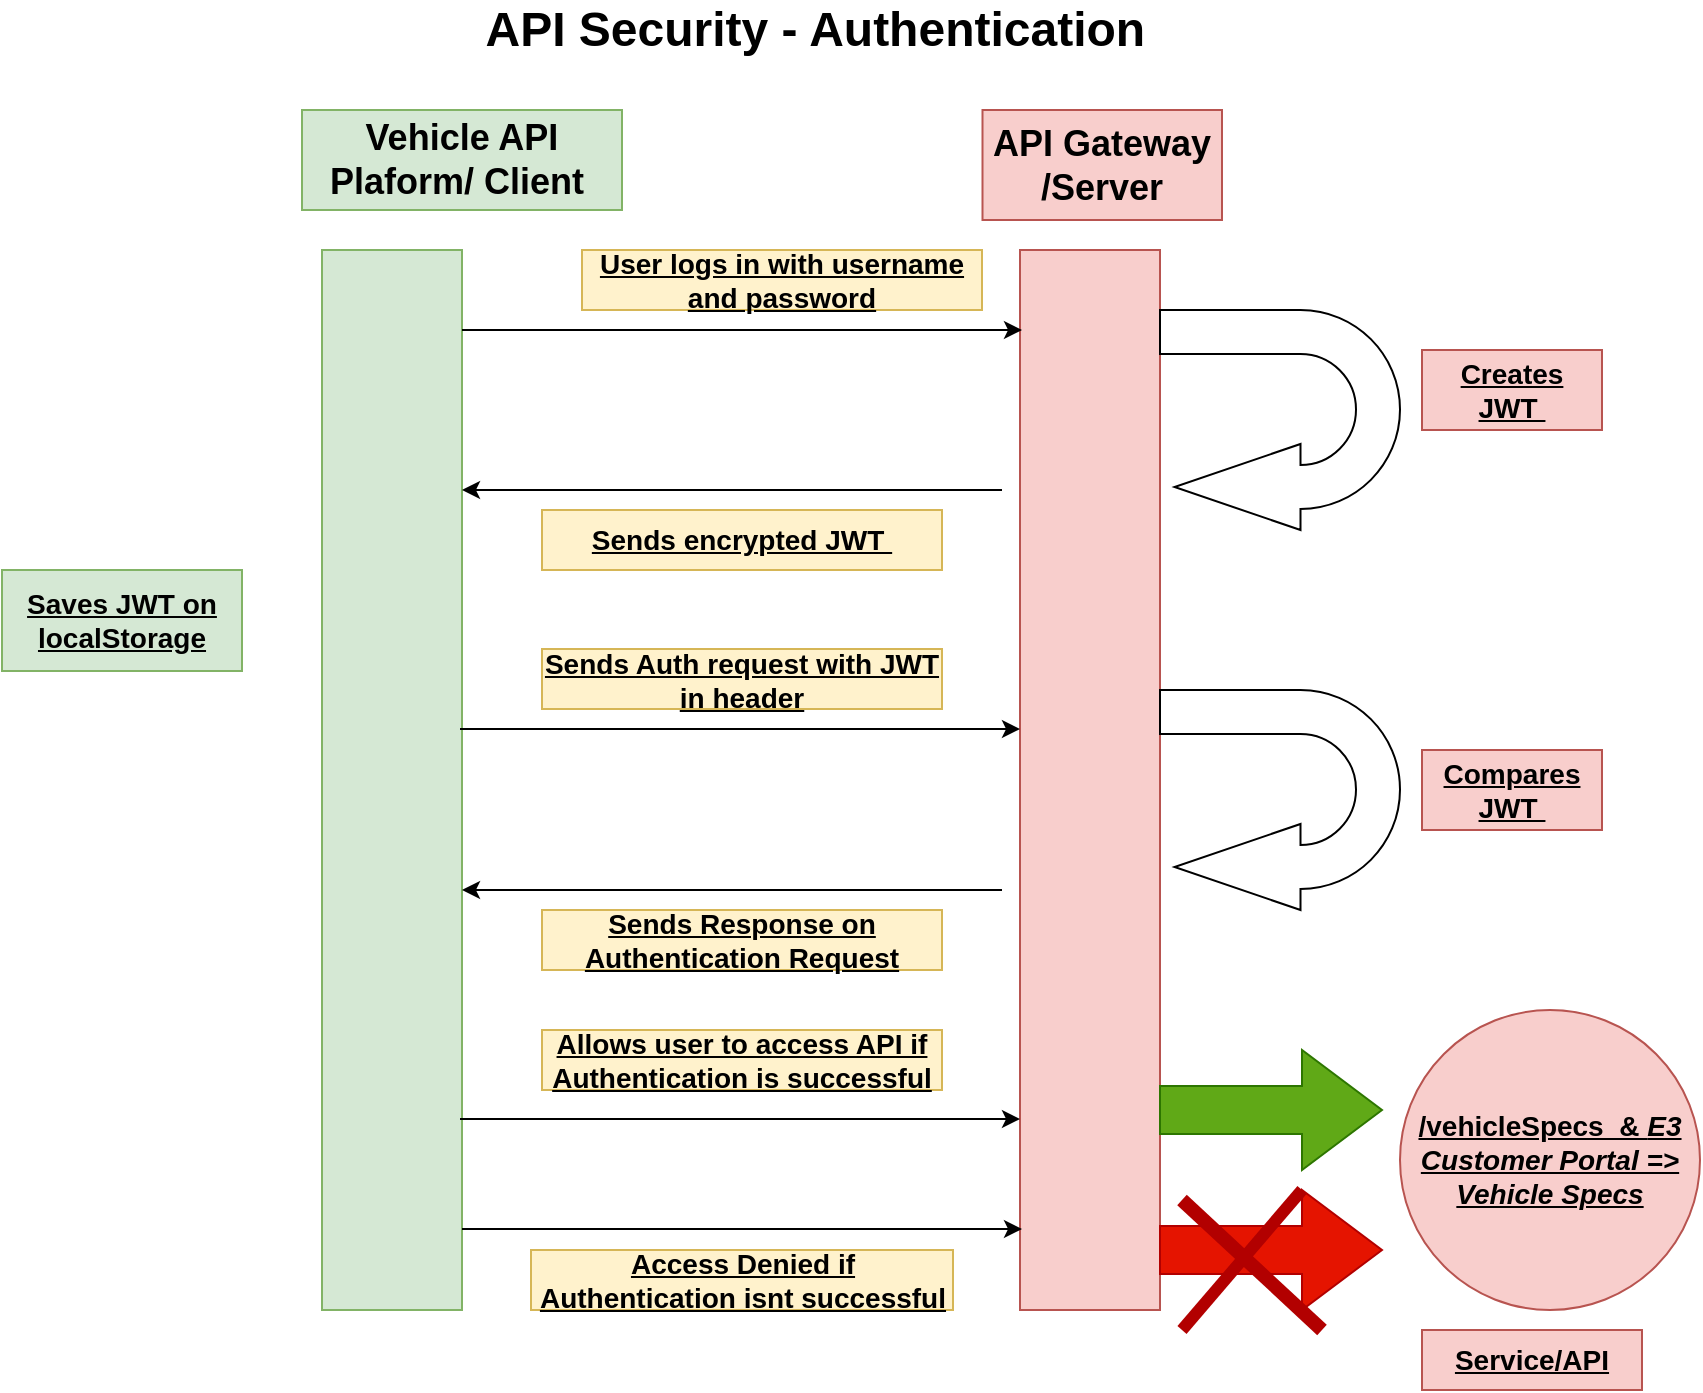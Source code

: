 <mxfile version="24.1.0" type="github">
  <diagram name="Page-1" id="UNUDo0O3_mLKlrL9Lq1i">
    <mxGraphModel dx="2279" dy="679" grid="1" gridSize="10" guides="1" tooltips="1" connect="1" arrows="1" fold="1" page="1" pageScale="1" pageWidth="850" pageHeight="1100" math="0" shadow="0">
      <root>
        <mxCell id="0" />
        <mxCell id="1" parent="0" />
        <mxCell id="A4L2Zy4J4G8Mrj_-fiLB-4" value="" style="html=1;points=[[0,0,0,0,5],[0,1,0,0,-5],[1,0,0,0,5],[1,1,0,0,-5]];perimeter=orthogonalPerimeter;outlineConnect=0;targetShapes=umlLifeline;portConstraint=eastwest;newEdgeStyle={&quot;curved&quot;:0,&quot;rounded&quot;:0};fillColor=#d5e8d4;strokeColor=#82b366;" vertex="1" parent="1">
          <mxGeometry x="80" y="135" width="70" height="530" as="geometry" />
        </mxCell>
        <mxCell id="A4L2Zy4J4G8Mrj_-fiLB-5" value="" style="html=1;points=[[0,0,0,0,5],[0,1,0,0,-5],[1,0,0,0,5],[1,1,0,0,-5]];perimeter=orthogonalPerimeter;outlineConnect=0;targetShapes=umlLifeline;portConstraint=eastwest;newEdgeStyle={&quot;curved&quot;:0,&quot;rounded&quot;:0};fillColor=#f8cecc;strokeColor=#b85450;" vertex="1" parent="1">
          <mxGeometry x="429" y="135" width="70" height="530" as="geometry" />
        </mxCell>
        <mxCell id="A4L2Zy4J4G8Mrj_-fiLB-6" value="&lt;font style=&quot;font-size: 18px;&quot;&gt;&lt;b&gt;Vehicle API Plaform/ Client&amp;nbsp;&lt;/b&gt;&lt;/font&gt;" style="text;html=1;align=center;verticalAlign=middle;whiteSpace=wrap;rounded=0;fillColor=#d5e8d4;strokeColor=#82b366;" vertex="1" parent="1">
          <mxGeometry x="70" y="65" width="160" height="50" as="geometry" />
        </mxCell>
        <mxCell id="A4L2Zy4J4G8Mrj_-fiLB-7" value="&lt;font style=&quot;font-size: 18px;&quot;&gt;&lt;b&gt;API Gateway /Server&lt;/b&gt;&lt;/font&gt;" style="text;html=1;align=center;verticalAlign=middle;whiteSpace=wrap;rounded=0;fillColor=#f8cecc;strokeColor=#b85450;" vertex="1" parent="1">
          <mxGeometry x="410.25" y="65" width="119.75" height="55" as="geometry" />
        </mxCell>
        <mxCell id="A4L2Zy4J4G8Mrj_-fiLB-8" value="&lt;font style=&quot;font-size: 14px;&quot;&gt;&lt;u style=&quot;&quot;&gt;&lt;b&gt;/vehicleSpecs&amp;nbsp; &amp;amp;&amp;nbsp;&lt;i style=&quot;&quot;&gt;&lt;span style=&quot;line-height: 115%; font-family: Calibri, sans-serif;&quot;&gt;E3&lt;br&gt;Customer Portal =&amp;gt; Vehicle Specs&lt;/span&gt;&lt;/i&gt;&lt;/b&gt;&lt;/u&gt;&lt;/font&gt;" style="ellipse;whiteSpace=wrap;html=1;aspect=fixed;fillColor=#f8cecc;strokeColor=#b85450;rotation=0;" vertex="1" parent="1">
          <mxGeometry x="619" y="515" width="150" height="150" as="geometry" />
        </mxCell>
        <mxCell id="A4L2Zy4J4G8Mrj_-fiLB-10" value="" style="endArrow=classic;html=1;rounded=0;" edge="1" parent="1">
          <mxGeometry width="50" height="50" relative="1" as="geometry">
            <mxPoint x="150" y="175" as="sourcePoint" />
            <mxPoint x="430" y="175" as="targetPoint" />
          </mxGeometry>
        </mxCell>
        <mxCell id="A4L2Zy4J4G8Mrj_-fiLB-11" value="&lt;font style=&quot;font-size: 14px;&quot;&gt;&lt;b&gt;&lt;u&gt;User logs in with username and password&lt;/u&gt;&lt;/b&gt;&lt;/font&gt;" style="text;html=1;align=center;verticalAlign=middle;whiteSpace=wrap;rounded=0;fillColor=#fff2cc;strokeColor=#d6b656;" vertex="1" parent="1">
          <mxGeometry x="210" y="135" width="200" height="30" as="geometry" />
        </mxCell>
        <mxCell id="A4L2Zy4J4G8Mrj_-fiLB-13" value="" style="html=1;shadow=0;dashed=0;align=center;verticalAlign=middle;shape=mxgraph.arrows2.uTurnArrow;dy=11;arrowHead=43;dx2=62.97;rotation=-180;" vertex="1" parent="1">
          <mxGeometry x="499" y="165" width="120" height="110" as="geometry" />
        </mxCell>
        <mxCell id="A4L2Zy4J4G8Mrj_-fiLB-14" value="&lt;span style=&quot;font-size: 14px;&quot;&gt;&lt;b&gt;&lt;u&gt;Creates JWT&amp;nbsp;&lt;/u&gt;&lt;/b&gt;&lt;/span&gt;" style="text;html=1;align=center;verticalAlign=middle;whiteSpace=wrap;rounded=0;fillColor=#f8cecc;strokeColor=#b85450;" vertex="1" parent="1">
          <mxGeometry x="630" y="185" width="90" height="40" as="geometry" />
        </mxCell>
        <mxCell id="A4L2Zy4J4G8Mrj_-fiLB-15" value="" style="endArrow=classic;html=1;rounded=0;" edge="1" parent="1" target="A4L2Zy4J4G8Mrj_-fiLB-4">
          <mxGeometry width="50" height="50" relative="1" as="geometry">
            <mxPoint x="420" y="255" as="sourcePoint" />
            <mxPoint x="180" y="235" as="targetPoint" />
          </mxGeometry>
        </mxCell>
        <mxCell id="A4L2Zy4J4G8Mrj_-fiLB-16" value="&lt;span style=&quot;font-size: 14px;&quot;&gt;&lt;b&gt;&lt;u&gt;Sends encrypted JWT&amp;nbsp;&lt;/u&gt;&lt;/b&gt;&lt;/span&gt;" style="text;html=1;align=center;verticalAlign=middle;whiteSpace=wrap;rounded=0;fillColor=#fff2cc;strokeColor=#d6b656;" vertex="1" parent="1">
          <mxGeometry x="190" y="265" width="200" height="30" as="geometry" />
        </mxCell>
        <mxCell id="A4L2Zy4J4G8Mrj_-fiLB-17" value="" style="endArrow=classic;html=1;rounded=0;" edge="1" parent="1">
          <mxGeometry width="50" height="50" relative="1" as="geometry">
            <mxPoint x="420" y="455" as="sourcePoint" />
            <mxPoint x="150" y="455" as="targetPoint" />
          </mxGeometry>
        </mxCell>
        <mxCell id="A4L2Zy4J4G8Mrj_-fiLB-18" value="&lt;span style=&quot;font-size: 14px;&quot;&gt;&lt;b&gt;&lt;u&gt;Sends Response on Authentication Request&lt;/u&gt;&lt;/b&gt;&lt;/span&gt;" style="text;html=1;align=center;verticalAlign=middle;whiteSpace=wrap;rounded=0;fillColor=#fff2cc;strokeColor=#d6b656;" vertex="1" parent="1">
          <mxGeometry x="190" y="465" width="200" height="30" as="geometry" />
        </mxCell>
        <mxCell id="A4L2Zy4J4G8Mrj_-fiLB-19" value="" style="endArrow=classic;html=1;rounded=0;" edge="1" parent="1">
          <mxGeometry width="50" height="50" relative="1" as="geometry">
            <mxPoint x="149" y="374.5" as="sourcePoint" />
            <mxPoint x="429" y="374.5" as="targetPoint" />
          </mxGeometry>
        </mxCell>
        <mxCell id="A4L2Zy4J4G8Mrj_-fiLB-20" value="&lt;font style=&quot;font-size: 14px;&quot;&gt;&lt;b&gt;&lt;u&gt;Sends Auth request with JWT in header&lt;/u&gt;&lt;/b&gt;&lt;/font&gt;" style="text;html=1;align=center;verticalAlign=middle;whiteSpace=wrap;rounded=0;fillColor=#fff2cc;strokeColor=#d6b656;" vertex="1" parent="1">
          <mxGeometry x="190" y="334.5" width="200" height="30" as="geometry" />
        </mxCell>
        <mxCell id="A4L2Zy4J4G8Mrj_-fiLB-21" value="&lt;span style=&quot;font-size: 14px;&quot;&gt;&lt;b&gt;&lt;u&gt;Saves JWT on localStorage&lt;/u&gt;&lt;/b&gt;&lt;/span&gt;" style="text;html=1;align=center;verticalAlign=middle;whiteSpace=wrap;rounded=0;fillColor=#d5e8d4;strokeColor=#82b366;" vertex="1" parent="1">
          <mxGeometry x="-80" y="295" width="120" height="50.5" as="geometry" />
        </mxCell>
        <mxCell id="A4L2Zy4J4G8Mrj_-fiLB-24" value="" style="html=1;shadow=0;dashed=0;align=center;verticalAlign=middle;shape=mxgraph.arrows2.uTurnArrow;dy=11;arrowHead=43;dx2=62.97;rotation=-180;" vertex="1" parent="1">
          <mxGeometry x="499" y="355" width="120" height="110" as="geometry" />
        </mxCell>
        <mxCell id="A4L2Zy4J4G8Mrj_-fiLB-25" value="&lt;span style=&quot;font-size: 14px;&quot;&gt;&lt;b&gt;&lt;u&gt;Compares JWT&amp;nbsp;&lt;/u&gt;&lt;/b&gt;&lt;/span&gt;" style="text;html=1;align=center;verticalAlign=middle;whiteSpace=wrap;rounded=0;fillColor=#f8cecc;strokeColor=#b85450;" vertex="1" parent="1">
          <mxGeometry x="630" y="385" width="90" height="40" as="geometry" />
        </mxCell>
        <mxCell id="A4L2Zy4J4G8Mrj_-fiLB-26" value="" style="endArrow=classic;html=1;rounded=0;" edge="1" parent="1">
          <mxGeometry width="50" height="50" relative="1" as="geometry">
            <mxPoint x="149" y="569.5" as="sourcePoint" />
            <mxPoint x="429" y="569.5" as="targetPoint" />
          </mxGeometry>
        </mxCell>
        <mxCell id="A4L2Zy4J4G8Mrj_-fiLB-27" value="&lt;font style=&quot;font-size: 14px;&quot;&gt;&lt;b&gt;&lt;u&gt;Allows user to access API if Authentication is successful&lt;/u&gt;&lt;/b&gt;&lt;/font&gt;" style="text;html=1;align=center;verticalAlign=middle;whiteSpace=wrap;rounded=0;fillColor=#fff2cc;strokeColor=#d6b656;" vertex="1" parent="1">
          <mxGeometry x="190" y="525" width="200" height="30" as="geometry" />
        </mxCell>
        <mxCell id="A4L2Zy4J4G8Mrj_-fiLB-28" value="" style="html=1;shadow=0;dashed=0;align=center;verticalAlign=middle;shape=mxgraph.arrows2.arrow;dy=0.6;dx=40;notch=0;fillColor=#60a917;fontColor=#ffffff;strokeColor=#2D7600;" vertex="1" parent="1">
          <mxGeometry x="499" y="535" width="111" height="60" as="geometry" />
        </mxCell>
        <mxCell id="A4L2Zy4J4G8Mrj_-fiLB-30" value="&lt;span style=&quot;font-size: 14px;&quot;&gt;&lt;b&gt;&lt;u&gt;Access Denied if Authentication isnt successful&lt;/u&gt;&lt;/b&gt;&lt;/span&gt;" style="text;html=1;align=center;verticalAlign=middle;whiteSpace=wrap;rounded=0;fillColor=#fff2cc;strokeColor=#d6b656;" vertex="1" parent="1">
          <mxGeometry x="184.5" y="635" width="211" height="30" as="geometry" />
        </mxCell>
        <mxCell id="A4L2Zy4J4G8Mrj_-fiLB-31" value="" style="endArrow=classic;html=1;rounded=0;" edge="1" parent="1">
          <mxGeometry width="50" height="50" relative="1" as="geometry">
            <mxPoint x="150" y="624.5" as="sourcePoint" />
            <mxPoint x="430" y="624.5" as="targetPoint" />
          </mxGeometry>
        </mxCell>
        <mxCell id="A4L2Zy4J4G8Mrj_-fiLB-32" value="" style="html=1;shadow=0;dashed=0;align=center;verticalAlign=middle;shape=mxgraph.arrows2.arrow;dy=0.6;dx=40;notch=0;fillColor=#e51400;fontColor=#ffffff;strokeColor=#B20000;" vertex="1" parent="1">
          <mxGeometry x="499" y="605" width="111" height="60" as="geometry" />
        </mxCell>
        <mxCell id="A4L2Zy4J4G8Mrj_-fiLB-33" value="" style="endArrow=none;html=1;rounded=0;fillColor=#e51400;strokeColor=#B20000;strokeWidth=6;entryX=0;entryY=0;entryDx=71;entryDy=0;entryPerimeter=0;" edge="1" parent="1" target="A4L2Zy4J4G8Mrj_-fiLB-32">
          <mxGeometry width="50" height="50" relative="1" as="geometry">
            <mxPoint x="510" y="675" as="sourcePoint" />
            <mxPoint x="560" y="615" as="targetPoint" />
          </mxGeometry>
        </mxCell>
        <mxCell id="A4L2Zy4J4G8Mrj_-fiLB-34" value="" style="endArrow=none;html=1;rounded=0;fillColor=#e51400;strokeColor=#B20000;strokeWidth=7;" edge="1" parent="1">
          <mxGeometry width="50" height="50" relative="1" as="geometry">
            <mxPoint x="580" y="675" as="sourcePoint" />
            <mxPoint x="510.002" y="610" as="targetPoint" />
          </mxGeometry>
        </mxCell>
        <mxCell id="A4L2Zy4J4G8Mrj_-fiLB-35" value="&lt;b&gt;&lt;u&gt;&lt;font style=&quot;font-size: 14px;&quot;&gt;Service/API&lt;/font&gt;&lt;/u&gt;&lt;/b&gt;" style="text;html=1;align=center;verticalAlign=middle;whiteSpace=wrap;rounded=0;fillColor=#f8cecc;strokeColor=#b85450;" vertex="1" parent="1">
          <mxGeometry x="630" y="675" width="110" height="30" as="geometry" />
        </mxCell>
        <mxCell id="A4L2Zy4J4G8Mrj_-fiLB-36" value="&lt;font style=&quot;font-size: 24px;&quot;&gt;&lt;b&gt;API Security - Authentication&amp;nbsp;&lt;/b&gt;&lt;/font&gt;" style="text;html=1;align=center;verticalAlign=middle;whiteSpace=wrap;rounded=0;" vertex="1" parent="1">
          <mxGeometry x="130" y="10" width="400" height="30" as="geometry" />
        </mxCell>
      </root>
    </mxGraphModel>
  </diagram>
</mxfile>
